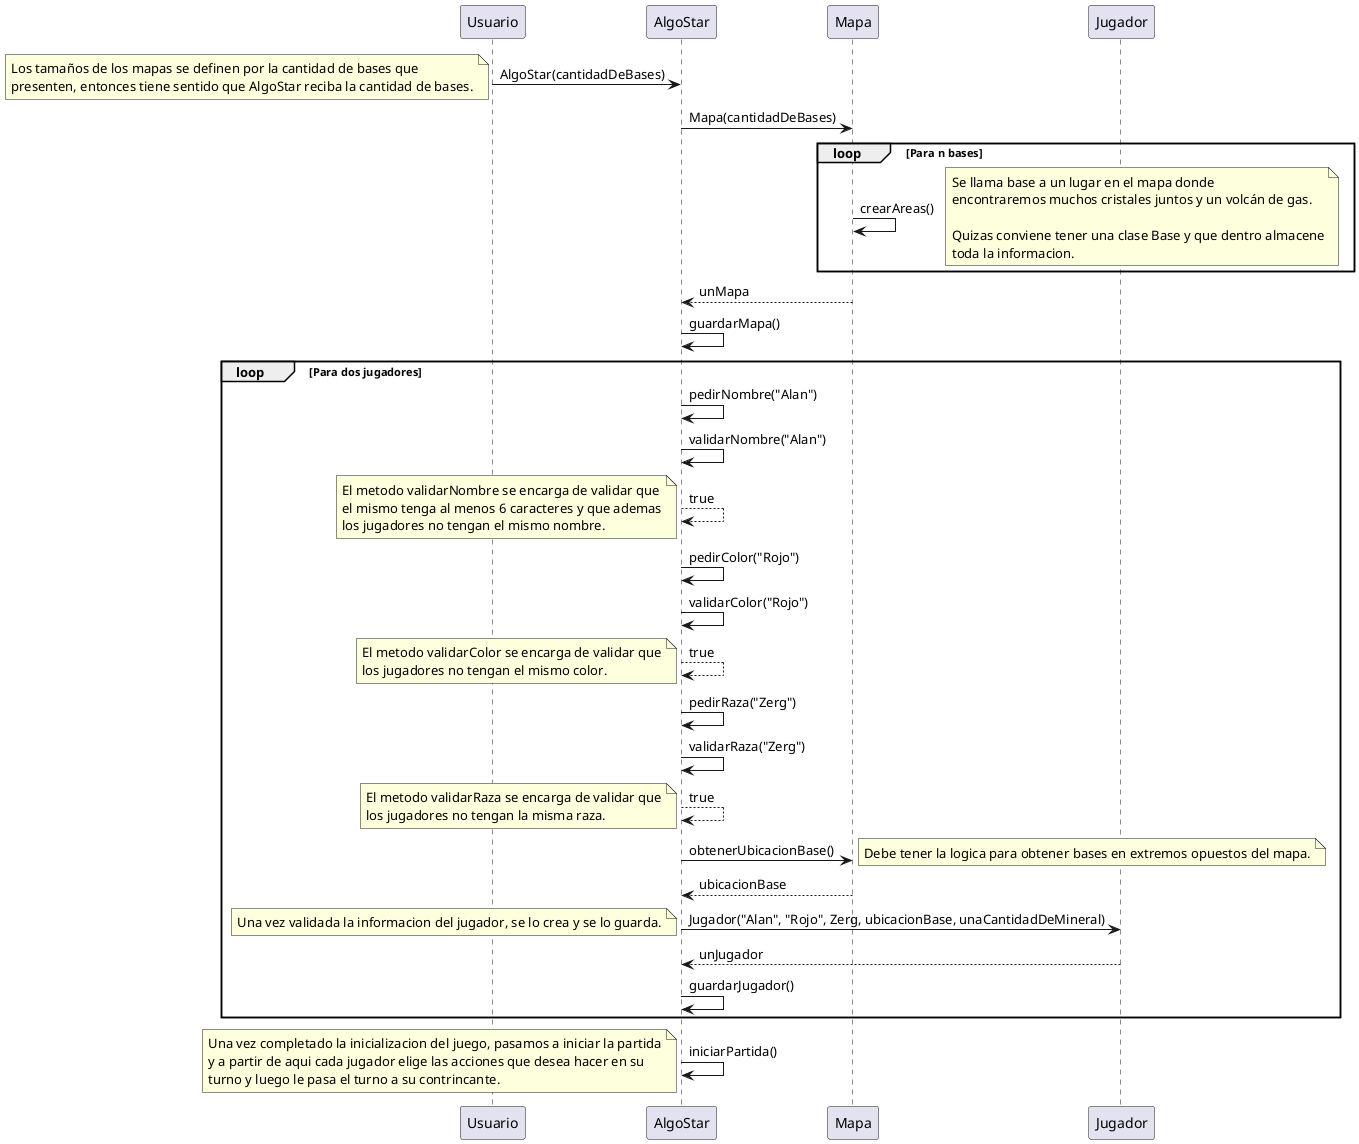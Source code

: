 @startuml

Usuario -> AlgoStar: AlgoStar(cantidadDeBases)
note left: Los tamaños de los mapas se definen por la cantidad de bases que\npresenten, entonces tiene sentido que AlgoStar reciba la cantidad de bases.

AlgoStar -> Mapa: Mapa(cantidadDeBases)

loop Para n bases
Mapa -> Mapa: crearAreas()
note right: Se llama base a un lugar en el mapa donde\nencontraremos muchos cristales juntos y un volcán de gas.\n\nQuizas conviene tener una clase Base y que dentro almacene\ntoda la informacion.
end

Mapa --> AlgoStar: unMapa
AlgoStar -> AlgoStar: guardarMapa()

loop Para dos jugadores
AlgoStar -> AlgoStar: pedirNombre("Alan")
AlgoStar -> AlgoStar: validarNombre("Alan")
AlgoStar --> AlgoStar: true
note left: El metodo validarNombre se encarga de validar que\nel mismo tenga al menos 6 caracteres y que ademas\nlos jugadores no tengan el mismo nombre.
AlgoStar -> AlgoStar: pedirColor("Rojo")
AlgoStar -> AlgoStar: validarColor("Rojo")
AlgoStar --> AlgoStar: true
note left: El metodo validarColor se encarga de validar que\nlos jugadores no tengan el mismo color.
AlgoStar -> AlgoStar: pedirRaza("Zerg")
AlgoStar -> AlgoStar: validarRaza("Zerg")
AlgoStar --> AlgoStar: true
note left: El metodo validarRaza se encarga de validar que\nlos jugadores no tengan la misma raza.

AlgoStar -> Mapa: obtenerUbicacionBase()
note right: Debe tener la logica para obtener bases en extremos opuestos del mapa.
Mapa --> AlgoStar: ubicacionBase

AlgoStar -> Jugador: Jugador("Alan", "Rojo", Zerg, ubicacionBase, unaCantidadDeMineral)

note left: Una vez validada la informacion del jugador, se lo crea y se lo guarda.

Jugador --> AlgoStar: unJugador
AlgoStar -> AlgoStar: guardarJugador()
end

AlgoStar -> AlgoStar: iniciarPartida()
note left: Una vez completado la inicializacion del juego, pasamos a iniciar la partida\ny a partir de aqui cada jugador elige las acciones que desea hacer en su\nturno y luego le pasa el turno a su contrincante.

@enduml